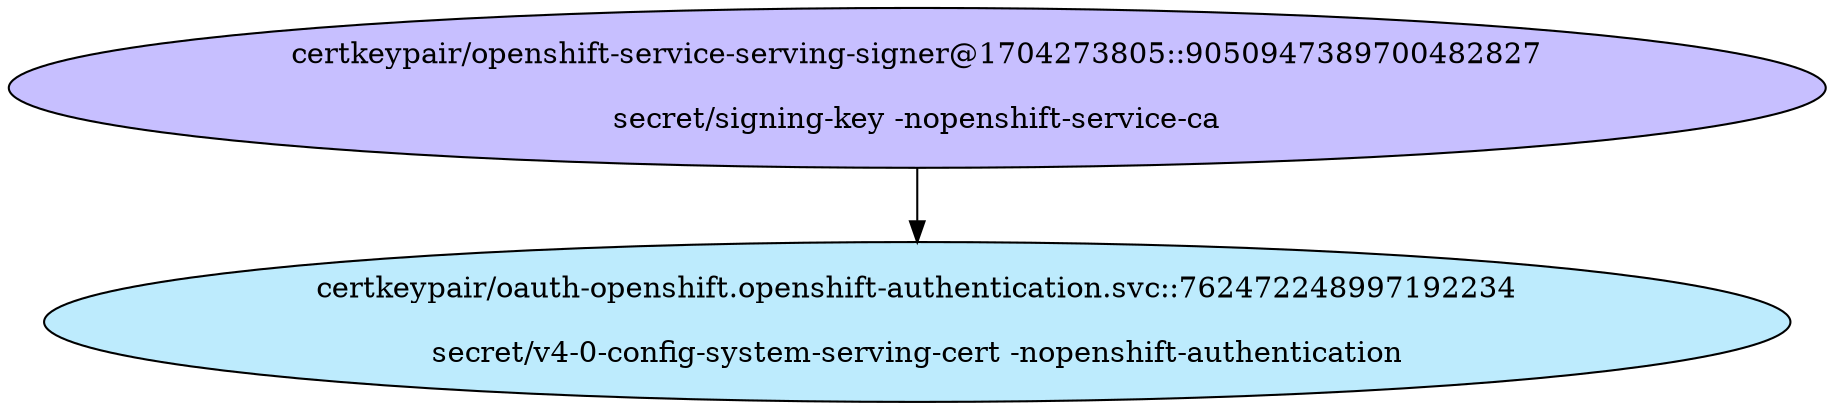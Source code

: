 digraph "Local Certificate" {
  // Node definitions.
  1 [
    label="certkeypair/openshift-service-serving-signer@1704273805::9050947389700482827\n\nsecret/signing-key -nopenshift-service-ca\n"
    style=filled
    fillcolor="#c7bfff"
  ];
  48 [
    label="certkeypair/oauth-openshift.openshift-authentication.svc::762472248997192234\n\nsecret/v4-0-config-system-serving-cert -nopenshift-authentication\n"
    style=filled
    fillcolor="#bdebfd"
  ];

  // Edge definitions.
  1 -> 48;
}